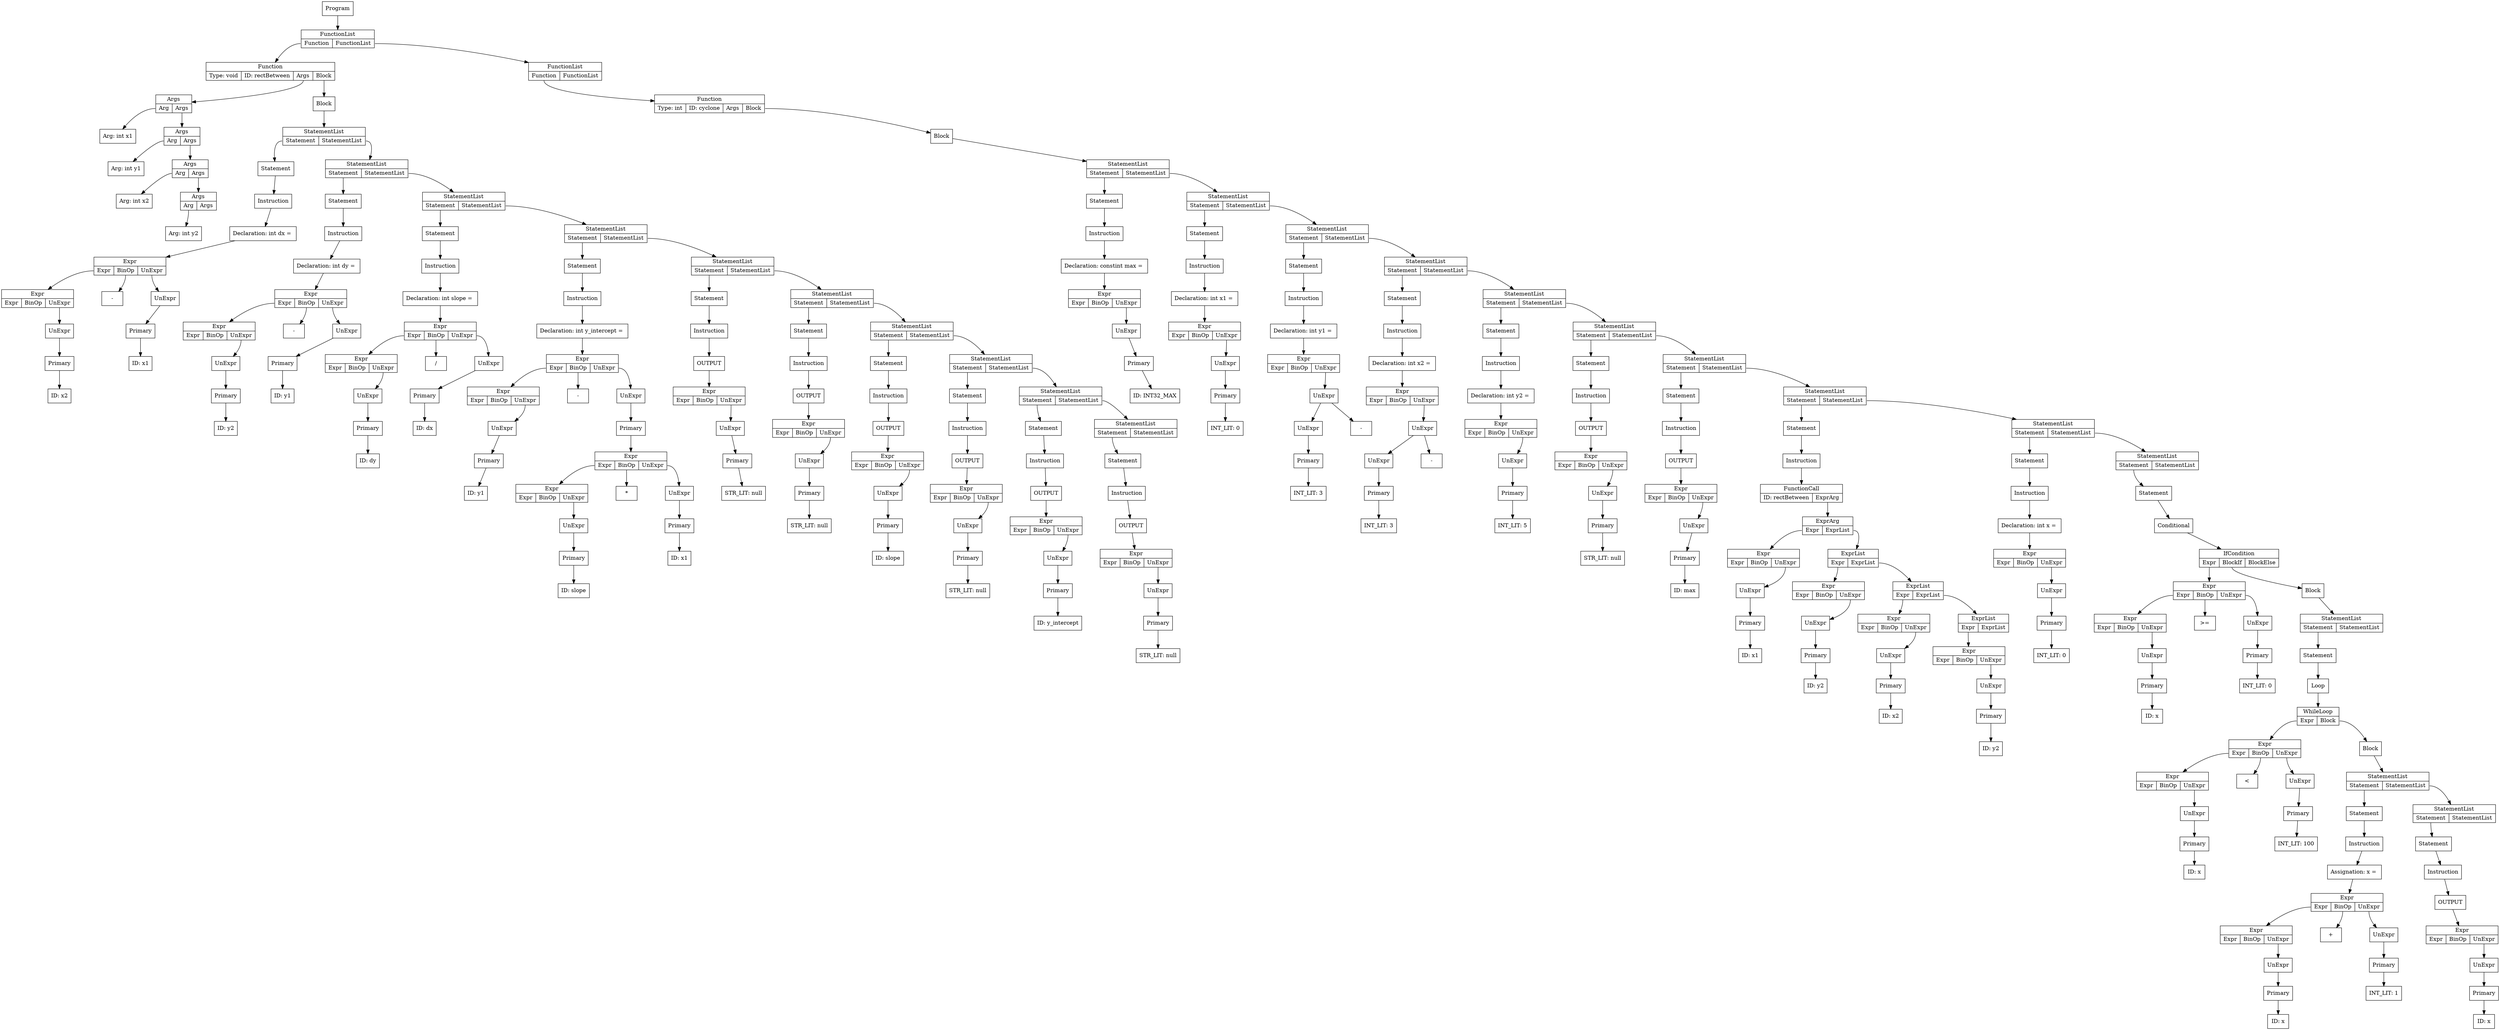 digraph ccTree {
graph[nodesep="1"]
	node [shape=box]
	node [shape=box]
	n0 [label = "Arg: int x1"]
	n1 [label = "Arg: int y1"]
	n2 [label = "Arg: int x2"]
	n3 [label = "Arg: int y2"]
	n4 [label = "{Args | {<a>Arg | <as> Args}}", shape="record"]
	n4:a-> n3
	n5 [label = "{Args | {<a>Arg | <as> Args}}", shape="record"]
	n5:a-> n2
	n5:as-> n4
	n6 [label = "{Args | {<a>Arg | <as> Args}}", shape="record"]
	n6:a-> n1
	n6:as-> n5
	n7 [label = "{Args | {<a>Arg | <as> Args}}", shape="record"]
	n7:a-> n0
	n7:as-> n6
	n8 [label = "Primary"]
	n9 [label = "ID: x2"]
	n8-> n9
	n10 [label = "UnExpr"]
	n10-> n8
	n11 [label = "{Expr | {<e>Expr | <bo>BinOp | <ue>UnExpr}}", shape="record"]
	n11:ue-> n10
	n12 [label = "Primary"]
	n13 [label = "ID: x1"]
	n12-> n13
	n14 [label = "UnExpr"]
	n14-> n12
	n15 [label = "{Expr | {<e>Expr | <bo>BinOp | <ue>UnExpr}}", shape="record"]
	n15:e-> n11
	n16 [label = "-"]
	n15:bo-> n16
	n15:ue-> n14
	n17 [label = "Declaration: int dx = "]
	n17-> n15
	n18 [label = "Instruction"]
	n18-> n17
	n19 [label = "Statement"]
	n19-> n18
	n20 [label = "Primary"]
	n21 [label = "ID: y2"]
	n20-> n21
	n22 [label = "UnExpr"]
	n22-> n20
	n23 [label = "{Expr | {<e>Expr | <bo>BinOp | <ue>UnExpr}}", shape="record"]
	n23:ue-> n22
	n24 [label = "Primary"]
	n25 [label = "ID: y1"]
	n24-> n25
	n26 [label = "UnExpr"]
	n26-> n24
	n27 [label = "{Expr | {<e>Expr | <bo>BinOp | <ue>UnExpr}}", shape="record"]
	n27:e-> n23
	n28 [label = "-"]
	n27:bo-> n28
	n27:ue-> n26
	n29 [label = "Declaration: int dy = "]
	n29-> n27
	n30 [label = "Instruction"]
	n30-> n29
	n31 [label = "Statement"]
	n31-> n30
	n32 [label = "Primary"]
	n33 [label = "ID: dy"]
	n32-> n33
	n34 [label = "UnExpr"]
	n34-> n32
	n35 [label = "{Expr | {<e>Expr | <bo>BinOp | <ue>UnExpr}}", shape="record"]
	n35:ue-> n34
	n36 [label = "Primary"]
	n37 [label = "ID: dx"]
	n36-> n37
	n38 [label = "UnExpr"]
	n38-> n36
	n39 [label = "{Expr | {<e>Expr | <bo>BinOp | <ue>UnExpr}}", shape="record"]
	n39:e-> n35
	n40 [label = "/"]
	n39:bo-> n40
	n39:ue-> n38
	n41 [label = "Declaration: int slope = "]
	n41-> n39
	n42 [label = "Instruction"]
	n42-> n41
	n43 [label = "Statement"]
	n43-> n42
	n44 [label = "Primary"]
	n45 [label = "ID: y1"]
	n44-> n45
	n46 [label = "UnExpr"]
	n46-> n44
	n47 [label = "{Expr | {<e>Expr | <bo>BinOp | <ue>UnExpr}}", shape="record"]
	n47:ue-> n46
	n48 [label = "Primary"]
	n49 [label = "ID: slope"]
	n48-> n49
	n50 [label = "UnExpr"]
	n50-> n48
	n51 [label = "{Expr | {<e>Expr | <bo>BinOp | <ue>UnExpr}}", shape="record"]
	n51:ue-> n50
	n52 [label = "Primary"]
	n53 [label = "ID: x1"]
	n52-> n53
	n54 [label = "UnExpr"]
	n54-> n52
	n55 [label = "{Expr | {<e>Expr | <bo>BinOp | <ue>UnExpr}}", shape="record"]
	n55:e-> n51
	n56 [label = "*"]
	n55:bo-> n56
	n55:ue-> n54
	n57 [label = "Primary"]
	n57-> n55
	n58 [label = "UnExpr"]
	n58-> n57
	n59 [label = "{Expr | {<e>Expr | <bo>BinOp | <ue>UnExpr}}", shape="record"]
	n59:e-> n47
	n60 [label = "-"]
	n59:bo-> n60
	n59:ue-> n58
	n61 [label = "Declaration: int y_intercept = "]
	n61-> n59
	n62 [label = "Instruction"]
	n62-> n61
	n63 [label = "Statement"]
	n63-> n62
	n64 [label = "Primary"]
	n65 [label = "STR_LIT: null"]
	n64-> n65
	n66 [label = "UnExpr"]
	n66-> n64
	n67 [label = "{Expr | {<e>Expr | <bo>BinOp | <ue>UnExpr}}", shape="record"]
	n67:ue-> n66
	n68 [label = "Instruction"]
	n69 [label = "OUTPUT"]
	n68-> n69
	n69-> n67
	n70 [label = "Statement"]
	n70-> n68
	n71 [label = "Primary"]
	n72 [label = "STR_LIT: null"]
	n71-> n72
	n73 [label = "UnExpr"]
	n73-> n71
	n74 [label = "{Expr | {<e>Expr | <bo>BinOp | <ue>UnExpr}}", shape="record"]
	n74:ue-> n73
	n75 [label = "Instruction"]
	n76 [label = "OUTPUT"]
	n75-> n76
	n76-> n74
	n77 [label = "Statement"]
	n77-> n75
	n78 [label = "Primary"]
	n79 [label = "ID: slope"]
	n78-> n79
	n80 [label = "UnExpr"]
	n80-> n78
	n81 [label = "{Expr | {<e>Expr | <bo>BinOp | <ue>UnExpr}}", shape="record"]
	n81:ue-> n80
	n82 [label = "Instruction"]
	n83 [label = "OUTPUT"]
	n82-> n83
	n83-> n81
	n84 [label = "Statement"]
	n84-> n82
	n85 [label = "Primary"]
	n86 [label = "STR_LIT: null"]
	n85-> n86
	n87 [label = "UnExpr"]
	n87-> n85
	n88 [label = "{Expr | {<e>Expr | <bo>BinOp | <ue>UnExpr}}", shape="record"]
	n88:ue-> n87
	n89 [label = "Instruction"]
	n90 [label = "OUTPUT"]
	n89-> n90
	n90-> n88
	n91 [label = "Statement"]
	n91-> n89
	n92 [label = "Primary"]
	n93 [label = "ID: y_intercept"]
	n92-> n93
	n94 [label = "UnExpr"]
	n94-> n92
	n95 [label = "{Expr | {<e>Expr | <bo>BinOp | <ue>UnExpr}}", shape="record"]
	n95:ue-> n94
	n96 [label = "Instruction"]
	n97 [label = "OUTPUT"]
	n96-> n97
	n97-> n95
	n98 [label = "Statement"]
	n98-> n96
	n99 [label = "Primary"]
	n100 [label = "STR_LIT: null"]
	n99-> n100
	n101 [label = "UnExpr"]
	n101-> n99
	n102 [label = "{Expr | {<e>Expr | <bo>BinOp | <ue>UnExpr}}", shape="record"]
	n102:ue-> n101
	n103 [label = "Instruction"]
	n104 [label = "OUTPUT"]
	n103-> n104
	n104-> n102
	n105 [label = "Statement"]
	n105-> n103
	n106 [label = "{StatementList | {<s>Statement | <sl>StatementList}}", shape="record"]
	n106:s-> n105
	n107 [label = "{StatementList | {<s>Statement | <sl>StatementList}}", shape="record"]
	n107:s-> n98
	n107:sl-> n106
	n108 [label = "{StatementList | {<s>Statement | <sl>StatementList}}", shape="record"]
	n108:s-> n91
	n108:sl-> n107
	n109 [label = "{StatementList | {<s>Statement | <sl>StatementList}}", shape="record"]
	n109:s-> n84
	n109:sl-> n108
	n110 [label = "{StatementList | {<s>Statement | <sl>StatementList}}", shape="record"]
	n110:s-> n77
	n110:sl-> n109
	n111 [label = "{StatementList | {<s>Statement | <sl>StatementList}}", shape="record"]
	n111:s-> n70
	n111:sl-> n110
	n112 [label = "{StatementList | {<s>Statement | <sl>StatementList}}", shape="record"]
	n112:s-> n63
	n112:sl-> n111
	n113 [label = "{StatementList | {<s>Statement | <sl>StatementList}}", shape="record"]
	n113:s-> n43
	n113:sl-> n112
	n114 [label = "{StatementList | {<s>Statement | <sl>StatementList}}", shape="record"]
	n114:s-> n31
	n114:sl-> n113
	n115 [label = "{StatementList | {<s>Statement | <sl>StatementList}}", shape="record"]
	n115:s-> n19
	n115:sl-> n114
	n116 [label = "Block"]
	n116-> n115
	n117 [label = "{Function | {Type: void | ID: rectBetween | <a>Args | <b>Block}}", shape="record"]
	n117:a-> n7
	n117:b-> n116
	n118 [label = "Primary"]
	n119 [label = "ID: INT32_MAX"]
	n118-> n119
	n120 [label = "UnExpr"]
	n120-> n118
	n121 [label = "{Expr | {<e>Expr | <bo>BinOp | <ue>UnExpr}}", shape="record"]
	n121:ue-> n120
	n122 [label = "Declaration: constint max = "]
	n122-> n121
	n123 [label = "Instruction"]
	n123-> n122
	n124 [label = "Statement"]
	n124-> n123
	n125 [label = "Primary"]
	n126 [label = "INT_LIT: 0"]
	n125-> n126
	n127 [label = "UnExpr"]
	n127-> n125
	n128 [label = "{Expr | {<e>Expr | <bo>BinOp | <ue>UnExpr}}", shape="record"]
	n128:ue-> n127
	n129 [label = "Declaration: int x1 = "]
	n129-> n128
	n130 [label = "Instruction"]
	n130-> n129
	n131 [label = "Statement"]
	n131-> n130
	n132 [label = "Primary"]
	n133 [label = "INT_LIT: 3"]
	n132-> n133
	n134 [label = "UnExpr"]
	n134-> n132
	n135 [label = "UnExpr"]
	n136 [label = "-"]
	n135-> n136
	n135-> n134
	n137 [label = "{Expr | {<e>Expr | <bo>BinOp | <ue>UnExpr}}", shape="record"]
	n137:ue-> n135
	n138 [label = "Declaration: int y1 = "]
	n138-> n137
	n139 [label = "Instruction"]
	n139-> n138
	n140 [label = "Statement"]
	n140-> n139
	n141 [label = "Primary"]
	n142 [label = "INT_LIT: 3"]
	n141-> n142
	n143 [label = "UnExpr"]
	n143-> n141
	n144 [label = "UnExpr"]
	n145 [label = "-"]
	n144-> n145
	n144-> n143
	n146 [label = "{Expr | {<e>Expr | <bo>BinOp | <ue>UnExpr}}", shape="record"]
	n146:ue-> n144
	n147 [label = "Declaration: int x2 = "]
	n147-> n146
	n148 [label = "Instruction"]
	n148-> n147
	n149 [label = "Statement"]
	n149-> n148
	n150 [label = "Primary"]
	n151 [label = "INT_LIT: 5"]
	n150-> n151
	n152 [label = "UnExpr"]
	n152-> n150
	n153 [label = "{Expr | {<e>Expr | <bo>BinOp | <ue>UnExpr}}", shape="record"]
	n153:ue-> n152
	n154 [label = "Declaration: int y2 = "]
	n154-> n153
	n155 [label = "Instruction"]
	n155-> n154
	n156 [label = "Statement"]
	n156-> n155
	n157 [label = "Primary"]
	n158 [label = "STR_LIT: null"]
	n157-> n158
	n159 [label = "UnExpr"]
	n159-> n157
	n160 [label = "{Expr | {<e>Expr | <bo>BinOp | <ue>UnExpr}}", shape="record"]
	n160:ue-> n159
	n161 [label = "Instruction"]
	n162 [label = "OUTPUT"]
	n161-> n162
	n162-> n160
	n163 [label = "Statement"]
	n163-> n161
	n164 [label = "Primary"]
	n165 [label = "ID: max"]
	n164-> n165
	n166 [label = "UnExpr"]
	n166-> n164
	n167 [label = "{Expr | {<e>Expr | <bo>BinOp | <ue>UnExpr}}", shape="record"]
	n167:ue-> n166
	n168 [label = "Instruction"]
	n169 [label = "OUTPUT"]
	n168-> n169
	n169-> n167
	n170 [label = "Statement"]
	n170-> n168
	n171 [label = "Primary"]
	n172 [label = "ID: x1"]
	n171-> n172
	n173 [label = "UnExpr"]
	n173-> n171
	n174 [label = "{Expr | {<e>Expr | <bo>BinOp | <ue>UnExpr}}", shape="record"]
	n174:ue-> n173
	n175 [label = "Primary"]
	n176 [label = "ID: y2"]
	n175-> n176
	n177 [label = "UnExpr"]
	n177-> n175
	n178 [label = "{Expr | {<e>Expr | <bo>BinOp | <ue>UnExpr}}", shape="record"]
	n178:ue-> n177
	n179 [label = "Primary"]
	n180 [label = "ID: x2"]
	n179-> n180
	n181 [label = "UnExpr"]
	n181-> n179
	n182 [label = "{Expr | {<e>Expr | <bo>BinOp | <ue>UnExpr}}", shape="record"]
	n182:ue-> n181
	n183 [label = "Primary"]
	n184 [label = "ID: y2"]
	n183-> n184
	n185 [label = "UnExpr"]
	n185-> n183
	n186 [label = "{Expr | {<e>Expr | <bo>BinOp | <ue>UnExpr}}", shape="record"]
	n186:ue-> n185
	n187 [label = "{ExprList |{<e>Expr | <el>ExprList}}", shape="record"]
	n187:e-> n186
	n188 [label = "{ExprList |{<e>Expr | <el>ExprList}}", shape="record"]
	n188:e-> n182
	n188:el-> n187
	n189 [label = "{ExprList |{<e>Expr | <el>ExprList}}", shape="record"]
	n189:e-> n178
	n189:el-> n188
	n190 [label = "{ExprArg | {<e>Expr | <el>ExprList}}", shape="record"]
	n190:e-> n174
	n190:el-> n189
	n191 [label = "{FunctionCall | { ID: rectBetween | <e>ExprArg}}", shape="record"]
	n191:e-> n190
	n192 [label = "Instruction"]
	n192-> n191
	n193 [label = "Statement"]
	n193-> n192
	n194 [label = "Primary"]
	n195 [label = "INT_LIT: 0"]
	n194-> n195
	n196 [label = "UnExpr"]
	n196-> n194
	n197 [label = "{Expr | {<e>Expr | <bo>BinOp | <ue>UnExpr}}", shape="record"]
	n197:ue-> n196
	n198 [label = "Declaration: int x = "]
	n198-> n197
	n199 [label = "Instruction"]
	n199-> n198
	n200 [label = "Statement"]
	n200-> n199
	n201 [label = "Primary"]
	n202 [label = "ID: x"]
	n201-> n202
	n203 [label = "UnExpr"]
	n203-> n201
	n204 [label = "{Expr | {<e>Expr | <bo>BinOp | <ue>UnExpr}}", shape="record"]
	n204:ue-> n203
	n205 [label = "Primary"]
	n206 [label = "INT_LIT: 0"]
	n205-> n206
	n207 [label = "UnExpr"]
	n207-> n205
	n208 [label = "{Expr | {<e>Expr | <bo>BinOp | <ue>UnExpr}}", shape="record"]
	n208:e-> n204
	n209 [label = ">="]
	n208:bo-> n209
	n208:ue-> n207
	n210 [label = "Primary"]
	n211 [label = "ID: x"]
	n210-> n211
	n212 [label = "UnExpr"]
	n212-> n210
	n213 [label = "{Expr | {<e>Expr | <bo>BinOp | <ue>UnExpr}}", shape="record"]
	n213:ue-> n212
	n214 [label = "Primary"]
	n215 [label = "INT_LIT: 100"]
	n214-> n215
	n216 [label = "UnExpr"]
	n216-> n214
	n217 [label = "{Expr | {<e>Expr | <bo>BinOp | <ue>UnExpr}}", shape="record"]
	n217:e-> n213
	n218 [label = "<"]
	n217:bo-> n218
	n217:ue-> n216
	n219 [label = "Primary"]
	n220 [label = "ID: x"]
	n219-> n220
	n221 [label = "UnExpr"]
	n221-> n219
	n222 [label = "{Expr | {<e>Expr | <bo>BinOp | <ue>UnExpr}}", shape="record"]
	n222:ue-> n221
	n223 [label = "Primary"]
	n224 [label = "INT_LIT: 1"]
	n223-> n224
	n225 [label = "UnExpr"]
	n225-> n223
	n226 [label = "{Expr | {<e>Expr | <bo>BinOp | <ue>UnExpr}}", shape="record"]
	n226:e-> n222
	n227 [label = "+"]
	n226:bo-> n227
	n226:ue-> n225
	n228 [label = "Assignation: x = "]
	n228-> n226
	n229 [label = "Instruction"]
	n229-> n228
	n230 [label = "Statement"]
	n230-> n229
	n231 [label = "Primary"]
	n232 [label = "ID: x"]
	n231-> n232
	n233 [label = "UnExpr"]
	n233-> n231
	n234 [label = "{Expr | {<e>Expr | <bo>BinOp | <ue>UnExpr}}", shape="record"]
	n234:ue-> n233
	n235 [label = "Instruction"]
	n236 [label = "OUTPUT"]
	n235-> n236
	n236-> n234
	n237 [label = "Statement"]
	n237-> n235
	n238 [label = "{StatementList | {<s>Statement | <sl>StatementList}}", shape="record"]
	n238:s-> n237
	n239 [label = "{StatementList | {<s>Statement | <sl>StatementList}}", shape="record"]
	n239:s-> n230
	n239:sl-> n238
	n240 [label = "Block"]
	n240-> n239
	n241 [label = "{WhileLoop | {<e>Expr | <b>Block}}", shape="record"]
	n241:e-> n217
	n241:b-> n240
	n242 [label = "Loop"]
	n242-> n241
	n243 [label = "Statement"]
	n243-> n242
	n244 [label = "{StatementList | {<s>Statement | <sl>StatementList}}", shape="record"]
	n244:s-> n243
	n245 [label = "Block"]
	n245-> n244
	n246 [label = "{IfCondition | {<e>Expr | <b1>BlockIf | <b2>BlockElse}}", shape="record"]
	n246:e-> n208
	n246:b1-> n245
	n247 [label = "Conditional"]
	n247-> n246
	n248 [label = "Statement"]
	n248-> n247
	n249 [label = "{StatementList | {<s>Statement | <sl>StatementList}}", shape="record"]
	n249:s-> n248
	n250 [label = "{StatementList | {<s>Statement | <sl>StatementList}}", shape="record"]
	n250:s-> n200
	n250:sl-> n249
	n251 [label = "{StatementList | {<s>Statement | <sl>StatementList}}", shape="record"]
	n251:s-> n193
	n251:sl-> n250
	n252 [label = "{StatementList | {<s>Statement | <sl>StatementList}}", shape="record"]
	n252:s-> n170
	n252:sl-> n251
	n253 [label = "{StatementList | {<s>Statement | <sl>StatementList}}", shape="record"]
	n253:s-> n163
	n253:sl-> n252
	n254 [label = "{StatementList | {<s>Statement | <sl>StatementList}}", shape="record"]
	n254:s-> n156
	n254:sl-> n253
	n255 [label = "{StatementList | {<s>Statement | <sl>StatementList}}", shape="record"]
	n255:s-> n149
	n255:sl-> n254
	n256 [label = "{StatementList | {<s>Statement | <sl>StatementList}}", shape="record"]
	n256:s-> n140
	n256:sl-> n255
	n257 [label = "{StatementList | {<s>Statement | <sl>StatementList}}", shape="record"]
	n257:s-> n131
	n257:sl-> n256
	n258 [label = "{StatementList | {<s>Statement | <sl>StatementList}}", shape="record"]
	n258:s-> n124
	n258:sl-> n257
	n259 [label = "Block"]
	n259-> n258
	n260 [label = "{Function | {Type: int | ID: cyclone | <a>Args | <b>Block}}", shape="record"]
	n260:b-> n259
	n261 [label = "{FunctionList | {<f> Function | <fl> FunctionList}}", shape="record"]
	n261:f-> n260
	n262 [label = "{FunctionList | {<f> Function | <fl> FunctionList}}", shape="record"]
	n262:f-> n117
	n262:fl-> n261
	n263 [label = "Program"]
	n263-> n262
}
